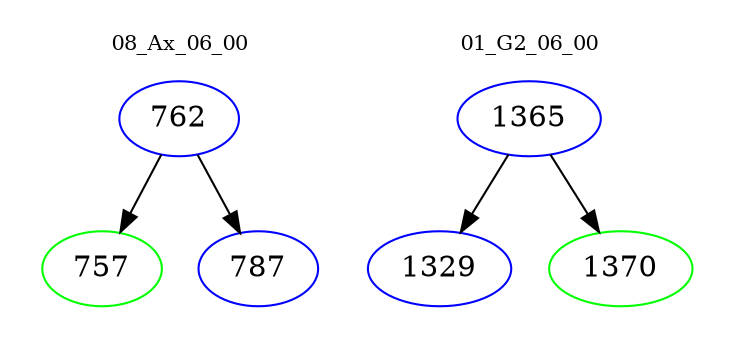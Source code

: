 digraph{
subgraph cluster_0 {
color = white
label = "08_Ax_06_00";
fontsize=10;
T0_762 [label="762", color="blue"]
T0_762 -> T0_757 [color="black"]
T0_757 [label="757", color="green"]
T0_762 -> T0_787 [color="black"]
T0_787 [label="787", color="blue"]
}
subgraph cluster_1 {
color = white
label = "01_G2_06_00";
fontsize=10;
T1_1365 [label="1365", color="blue"]
T1_1365 -> T1_1329 [color="black"]
T1_1329 [label="1329", color="blue"]
T1_1365 -> T1_1370 [color="black"]
T1_1370 [label="1370", color="green"]
}
}

